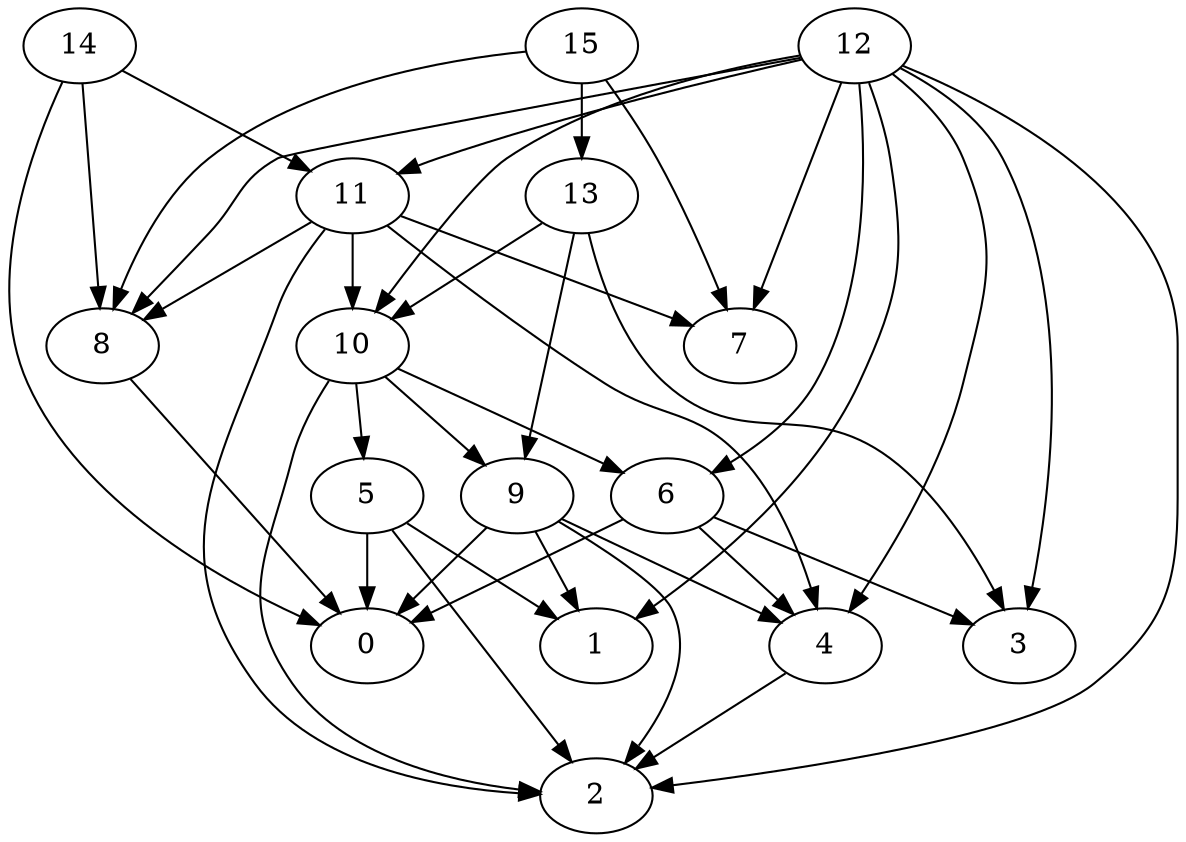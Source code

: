 digraph "Random_Nodes_16_Density_2.44_CCR_1.00_WeightType_Random" {
	0	 [Weight=16];
	1	 [Weight=19];
	2	 [Weight=12];
	3	 [Weight=23];
	4	 [Weight=21];
	4 -> 2	 [Weight=2];
	5	 [Weight=5];
	5 -> 0	 [Weight=9];
	5 -> 1	 [Weight=3];
	5 -> 2	 [Weight=2];
	6	 [Weight=5];
	6 -> 0	 [Weight=3];
	6 -> 3	 [Weight=6];
	6 -> 4	 [Weight=3];
	7	 [Weight=12];
	8	 [Weight=9];
	8 -> 0	 [Weight=3];
	9	 [Weight=9];
	9 -> 0	 [Weight=9];
	9 -> 1	 [Weight=3];
	9 -> 2	 [Weight=4];
	9 -> 4	 [Weight=8];
	10	 [Weight=9];
	10 -> 2	 [Weight=9];
	10 -> 5	 [Weight=2];
	10 -> 6	 [Weight=8];
	10 -> 9	 [Weight=6];
	11	 [Weight=14];
	11 -> 2	 [Weight=3];
	11 -> 4	 [Weight=3];
	11 -> 7	 [Weight=7];
	11 -> 8	 [Weight=3];
	11 -> 10	 [Weight=2];
	12	 [Weight=12];
	12 -> 1	 [Weight=9];
	12 -> 2	 [Weight=7];
	12 -> 3	 [Weight=6];
	12 -> 4	 [Weight=5];
	12 -> 6	 [Weight=7];
	12 -> 7	 [Weight=8];
	12 -> 8	 [Weight=7];
	12 -> 10	 [Weight=6];
	12 -> 11	 [Weight=4];
	13	 [Weight=12];
	13 -> 3	 [Weight=3];
	13 -> 9	 [Weight=8];
	13 -> 10	 [Weight=2];
	14	 [Weight=12];
	14 -> 0	 [Weight=3];
	14 -> 8	 [Weight=4];
	14 -> 11	 [Weight=10];
	15	 [Weight=14];
	15 -> 7	 [Weight=3];
	15 -> 8	 [Weight=8];
	15 -> 13	 [Weight=6];
}

